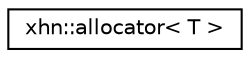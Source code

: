 digraph "Graphical Class Hierarchy"
{
  edge [fontname="Helvetica",fontsize="10",labelfontname="Helvetica",labelfontsize="10"];
  node [fontname="Helvetica",fontsize="10",shape=record];
  rankdir="LR";
  Node1 [label="xhn::allocator\< T \>",height=0.2,width=0.4,color="black", fillcolor="white", style="filled",URL="$classxhn_1_1allocator.html"];
}
